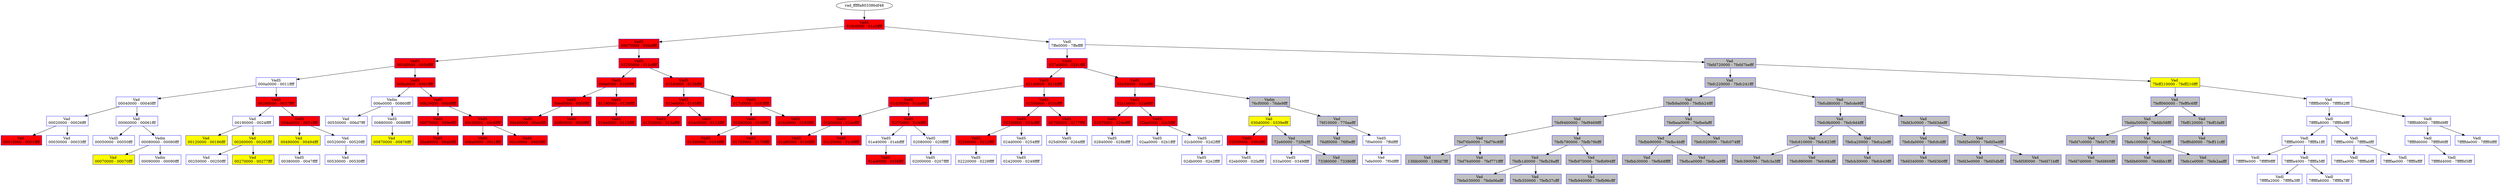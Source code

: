 /* Pid:   2324 */
digraph processtree {
graph [rankdir = "TB"];
vad_fffffa803386df48 -> vad_fffffa8033873c70
vad_fffffa8033873c70 [label = "{ VadS\n019c0000 - 01a3ffff }"shape = "record" color = "blue" style = "filled" fillcolor = "red"];
vad_fffffa8033873c70 -> vad_fffffa80338718d0
vad_fffffa80338718d0 [label = "{ VadS\n00d70000 - 00deffff }"shape = "record" color = "blue" style = "filled" fillcolor = "red"];
vad_fffffa80338718d0 -> vad_fffffa803385e940
vad_fffffa803385e940 [label = "{ VadS\n00540000 - 0054ffff }"shape = "record" color = "blue" style = "filled" fillcolor = "red"];
vad_fffffa803385e940 -> vad_fffffa8033869470
vad_fffffa8033869470 [label = "{ VadS\n000a0000 - 0011ffff }"shape = "record" color = "blue" style = "filled" fillcolor = "white"];
vad_fffffa8033869470 -> vad_fffffa803386b940
vad_fffffa803386b940 [label = "{ Vad \n00040000 - 00040fff }"shape = "record" color = "blue" style = "filled" fillcolor = "white"];
vad_fffffa803386b940 -> vad_fffffa8033871bd0
vad_fffffa8033871bd0 [label = "{ Vad \n00020000 - 00026fff }"shape = "record" color = "blue" style = "filled" fillcolor = "white"];
vad_fffffa8033871bd0 -> vad_fffffa803386cd90
vad_fffffa803386cd90 [label = "{ Vad \n00010000 - 0001ffff }"shape = "record" color = "blue" style = "filled" fillcolor = "red"];
vad_fffffa8033871bd0 -> vad_fffffa803386b220
vad_fffffa803386b220 [label = "{ Vad \n00030000 - 00033fff }"shape = "record" color = "blue" style = "filled" fillcolor = "white"];
vad_fffffa803386b940 -> vad_fffffa8033871b40
vad_fffffa8033871b40 [label = "{ Vad \n00060000 - 00061fff }"shape = "record" color = "blue" style = "filled" fillcolor = "white"];
vad_fffffa8033871b40 -> vad_fffffa80337dbfc0
vad_fffffa80337dbfc0 [label = "{ VadS\n00050000 - 00050fff }"shape = "record" color = "blue" style = "filled" fillcolor = "white"];
vad_fffffa8033871b40 -> vad_fffffa803386ee70
vad_fffffa803386ee70 [label = "{ Vadm\n00080000 - 00080fff }"shape = "record" color = "blue" style = "filled" fillcolor = "white"];
vad_fffffa803386ee70 -> vad_fffffa803386e0a0
vad_fffffa803386e0a0 [label = "{ Vad \n00070000 - 00070fff }"shape = "record" color = "blue" style = "filled" fillcolor = "yellow"];
vad_fffffa803386ee70 -> vad_fffffa80337da9f0
vad_fffffa80337da9f0 [label = "{ Vadm\n00090000 - 00090fff }"shape = "record" color = "blue" style = "filled" fillcolor = "white"];
vad_fffffa8033869470 -> vad_fffffa803386b860
vad_fffffa803386b860 [label = "{ VadS\n00280000 - 0037ffff }"shape = "record" color = "blue" style = "filled" fillcolor = "red"];
vad_fffffa803386b860 -> vad_fffffa8033871cf0
vad_fffffa8033871cf0 [label = "{ Vad \n00190000 - 0024ffff }"shape = "record" color = "blue" style = "filled" fillcolor = "white"];
vad_fffffa8033871cf0 -> vad_fffffa80337db780
vad_fffffa80337db780 [label = "{ Vad \n00120000 - 00186fff }"shape = "record" color = "blue" style = "filled" fillcolor = "yellow"];
vad_fffffa8033871cf0 -> vad_fffffa80338798c0
vad_fffffa80338798c0 [label = "{ Vad \n00260000 - 00265fff }"shape = "record" color = "blue" style = "filled" fillcolor = "yellow"];
vad_fffffa80338798c0 -> vad_fffffa8033902570
vad_fffffa8033902570 [label = "{ Vad \n00250000 - 00250fff }"shape = "record" color = "blue" style = "filled" fillcolor = "white"];
vad_fffffa80338798c0 -> vad_fffffa803388bf80
vad_fffffa803388bf80 [label = "{ Vad \n00270000 - 00277fff }"shape = "record" color = "blue" style = "filled" fillcolor = "yellow"];
vad_fffffa803386b860 -> vad_fffffa8033871880
vad_fffffa8033871880 [label = "{ VadS\n004a0000 - 0051ffff }"shape = "record" color = "blue" style = "filled" fillcolor = "red"];
vad_fffffa8033871880 -> vad_fffffa8033810400
vad_fffffa8033810400 [label = "{ Vad \n00490000 - 00494fff }"shape = "record" color = "blue" style = "filled" fillcolor = "yellow"];
vad_fffffa8033810400 -> vad_fffffa8033869190
vad_fffffa8033869190 [label = "{ VadS\n00380000 - 0047ffff }"shape = "record" color = "blue" style = "filled" fillcolor = "white"];
vad_fffffa8033871880 -> vad_fffffa8033879af0
vad_fffffa8033879af0 [label = "{ Vad \n00520000 - 00520fff }"shape = "record" color = "blue" style = "filled" fillcolor = "white"];
vad_fffffa8033879af0 -> vad_fffffa80338799d0
vad_fffffa80338799d0 [label = "{ Vad \n00530000 - 00530fff }"shape = "record" color = "blue" style = "filled" fillcolor = "white"];
vad_fffffa803385e940 -> vad_fffffa8033871740
vad_fffffa8033871740 [label = "{ VadS\n008a0000 - 0091ffff }"shape = "record" color = "blue" style = "filled" fillcolor = "red"];
vad_fffffa8033871740 -> vad_fffffa8033871010
vad_fffffa8033871010 [label = "{ Vadm\n006e0000 - 00860fff }"shape = "record" color = "blue" style = "filled" fillcolor = "white"];
vad_fffffa8033871010 -> vad_fffffa80337da100
vad_fffffa80337da100 [label = "{ Vad \n00550000 - 006d7fff }"shape = "record" color = "blue" style = "filled" fillcolor = "white"];
vad_fffffa8033871010 -> vad_fffffa8033902520
vad_fffffa8033902520 [label = "{ VadS\n00880000 - 0088ffff }"shape = "record" color = "blue" style = "filled" fillcolor = "white"];
vad_fffffa8033902520 -> vad_fffffa803388b7d0
vad_fffffa803388b7d0 [label = "{ Vad \n00870000 - 00876fff }"shape = "record" color = "blue" style = "filled" fillcolor = "yellow"];
vad_fffffa8033871740 -> vad_fffffa8033871920
vad_fffffa8033871920 [label = "{ VadS\n00b20000 - 00b9ffff }"shape = "record" color = "blue" style = "filled" fillcolor = "red"];
vad_fffffa8033871920 -> vad_fffffa803386eaa0
vad_fffffa803386eaa0 [label = "{ VadS\n00970000 - 009effff }"shape = "record" color = "blue" style = "filled" fillcolor = "red"];
vad_fffffa803386eaa0 -> vad_fffffa80338716a0
vad_fffffa80338716a0 [label = "{ VadS\n00a40000 - 00abffff }"shape = "record" color = "blue" style = "filled" fillcolor = "red"];
vad_fffffa8033871920 -> vad_fffffa8033873740
vad_fffffa8033873740 [label = "{ VadS\n00c20000 - 00c9ffff }"shape = "record" color = "blue" style = "filled" fillcolor = "red"];
vad_fffffa8033873740 -> vad_fffffa8033871650
vad_fffffa8033871650 [label = "{ VadS\n00ba0000 - 00c1ffff }"shape = "record" color = "blue" style = "filled" fillcolor = "red"];
vad_fffffa8033873740 -> vad_fffffa8033871790
vad_fffffa8033871790 [label = "{ VadS\n00cc0000 - 00d3ffff }"shape = "record" color = "blue" style = "filled" fillcolor = "red"];
vad_fffffa80338718d0 -> vad_fffffa80338717e0
vad_fffffa80338717e0 [label = "{ VadS\n01250000 - 012cffff }"shape = "record" color = "blue" style = "filled" fillcolor = "red"];
vad_fffffa80338717e0 -> vad_fffffa8033871830
vad_fffffa8033871830 [label = "{ VadS\n00fe0000 - 0105ffff }"shape = "record" color = "blue" style = "filled" fillcolor = "red"];
vad_fffffa8033871830 -> vad_fffffa80338716f0
vad_fffffa80338716f0 [label = "{ VadS\n00ed0000 - 00f4ffff }"shape = "record" color = "blue" style = "filled" fillcolor = "red"];
vad_fffffa80338716f0 -> vad_fffffa8033873bd0
vad_fffffa8033873bd0 [label = "{ VadS\n00e40000 - 00ebffff }"shape = "record" color = "blue" style = "filled" fillcolor = "red"];
vad_fffffa80338716f0 -> vad_fffffa8033804420
vad_fffffa8033804420 [label = "{ VadS\n00f60000 - 00fdffff }"shape = "record" color = "blue" style = "filled" fillcolor = "red"];
vad_fffffa8033871830 -> vad_fffffa8033871600
vad_fffffa8033871600 [label = "{ VadS\n01190000 - 0120ffff }"shape = "record" color = "blue" style = "filled" fillcolor = "red"];
vad_fffffa8033871600 -> vad_fffffa8033873c20
vad_fffffa8033873c20 [label = "{ VadS\n010e0000 - 0115ffff }"shape = "record" color = "blue" style = "filled" fillcolor = "red"];
vad_fffffa80338717e0 -> vad_fffffa8033873ae0
vad_fffffa8033873ae0 [label = "{ VadS\n01540000 - 015bffff }"shape = "record" color = "blue" style = "filled" fillcolor = "red"];
vad_fffffa8033873ae0 -> vad_fffffa8033871530
vad_fffffa8033871530 [label = "{ VadS\n013e0000 - 0145ffff }"shape = "record" color = "blue" style = "filled" fillcolor = "red"];
vad_fffffa8033871530 -> vad_fffffa8033873920
vad_fffffa8033873920 [label = "{ VadS\n01330000 - 013affff }"shape = "record" color = "blue" style = "filled" fillcolor = "red"];
vad_fffffa8033871530 -> vad_fffffa80338738d0
vad_fffffa80338738d0 [label = "{ VadS\n014c0000 - 0153ffff }"shape = "record" color = "blue" style = "filled" fillcolor = "red"];
vad_fffffa8033873ae0 -> vad_fffffa8033873cc0
vad_fffffa8033873cc0 [label = "{ VadS\n017c0000 - 0183ffff }"shape = "record" color = "blue" style = "filled" fillcolor = "red"];
vad_fffffa8033873cc0 -> vad_fffffa8033873880
vad_fffffa8033873880 [label = "{ VadS\n01680000 - 016fffff }"shape = "record" color = "blue" style = "filled" fillcolor = "red"];
vad_fffffa8033873880 -> vad_fffffa8033873fc0
vad_fffffa8033873fc0 [label = "{ VadS\n015d0000 - 0164ffff }"shape = "record" color = "blue" style = "filled" fillcolor = "red"];
vad_fffffa8033873880 -> vad_fffffa8033873600
vad_fffffa8033873600 [label = "{ VadS\n01720000 - 0179ffff }"shape = "record" color = "blue" style = "filled" fillcolor = "red"];
vad_fffffa8033873cc0 -> vad_fffffa8033873650
vad_fffffa8033873650 [label = "{ VadS\n018c0000 - 0193ffff }"shape = "record" color = "blue" style = "filled" fillcolor = "red"];
vad_fffffa8033873c70 -> vad_fffffa803386ae50
vad_fffffa803386ae50 [label = "{ Vadl\n7ffe0000 - 7ffeffff }"shape = "record" color = "blue" style = "filled" fillcolor = "white"];
vad_fffffa803386ae50 -> vad_fffffa80338737e0
vad_fffffa80338737e0 [label = "{ VadS\n027a0000 - 0281ffff }"shape = "record" color = "blue" style = "filled" fillcolor = "red"];
vad_fffffa80338737e0 -> vad_fffffa8033873a40
vad_fffffa8033873a40 [label = "{ VadS\n02140000 - 021bffff }"shape = "record" color = "blue" style = "filled" fillcolor = "red"];
vad_fffffa8033873a40 -> vad_fffffa8033873b30
vad_fffffa8033873b30 [label = "{ VadS\n01d30000 - 01daffff }"shape = "record" color = "blue" style = "filled" fillcolor = "red"];
vad_fffffa8033873b30 -> vad_fffffa8033873b80
vad_fffffa8033873b80 [label = "{ VadS\n01b50000 - 01bcffff }"shape = "record" color = "blue" style = "filled" fillcolor = "red"];
vad_fffffa8033873b80 -> vad_fffffa8033873340
vad_fffffa8033873340 [label = "{ VadS\n01a90000 - 01b0ffff }"shape = "record" color = "blue" style = "filled" fillcolor = "red"];
vad_fffffa8033873b80 -> vad_fffffa80338732f0
vad_fffffa80338732f0 [label = "{ VadS\n01c20000 - 01c9ffff }"shape = "record" color = "blue" style = "filled" fillcolor = "red"];
vad_fffffa8033873b30 -> vad_fffffa8033873a90
vad_fffffa8033873a90 [label = "{ VadS\n01f70000 - 01feffff }"shape = "record" color = "blue" style = "filled" fillcolor = "red"];
vad_fffffa8033873a90 -> vad_fffffa8033842750
vad_fffffa8033842750 [label = "{ VadS\n01e40000 - 01ebffff }"shape = "record" color = "blue" style = "filled" fillcolor = "white"];
vad_fffffa8033842750 -> vad_fffffa80338736f0
vad_fffffa80338736f0 [label = "{ VadS\n01ed0000 - 01f4ffff }"shape = "record" color = "blue" style = "filled" fillcolor = "red"];
vad_fffffa8033873a90 -> vad_fffffa80338745a0
vad_fffffa80338745a0 [label = "{ VadS\n02080000 - 020fffff }"shape = "record" color = "blue" style = "filled" fillcolor = "white"];
vad_fffffa80338745a0 -> vad_fffffa80337c6bf0
vad_fffffa80337c6bf0 [label = "{ VadS\n02000000 - 0207ffff }"shape = "record" color = "blue" style = "filled" fillcolor = "white"];
vad_fffffa8033873a40 -> vad_fffffa8033873830
vad_fffffa8033873830 [label = "{ VadS\n02550000 - 025cffff }"shape = "record" color = "blue" style = "filled" fillcolor = "red"];
vad_fffffa8033873830 -> vad_fffffa8033873970
vad_fffffa8033873970 [label = "{ VadS\n02350000 - 023cffff }"shape = "record" color = "blue" style = "filled" fillcolor = "red"];
vad_fffffa8033873970 -> vad_fffffa80338733e0
vad_fffffa80338733e0 [label = "{ VadS\n022b0000 - 0232ffff }"shape = "record" color = "blue" style = "filled" fillcolor = "red"];
vad_fffffa80338733e0 -> vad_fffffa8033741ec0
vad_fffffa8033741ec0 [label = "{ VadS\n02220000 - 0229ffff }"shape = "record" color = "blue" style = "filled" fillcolor = "white"];
vad_fffffa8033873970 -> vad_fffffa803388d630
vad_fffffa803388d630 [label = "{ VadS\n024d0000 - 0254ffff }"shape = "record" color = "blue" style = "filled" fillcolor = "white"];
vad_fffffa803388d630 -> vad_fffffa803388c7b0
vad_fffffa803388c7b0 [label = "{ VadS\n02420000 - 0249ffff }"shape = "record" color = "blue" style = "filled" fillcolor = "white"];
vad_fffffa8033873830 -> vad_fffffa80338736a0
vad_fffffa80338736a0 [label = "{ VadS\n02700000 - 0277ffff }"shape = "record" color = "blue" style = "filled" fillcolor = "red"];
vad_fffffa80338736a0 -> vad_fffffa803385c1e0
vad_fffffa803385c1e0 [label = "{ VadS\n025d0000 - 0264ffff }"shape = "record" color = "blue" style = "filled" fillcolor = "white"];
vad_fffffa80338737e0 -> vad_fffffa80338732a0
vad_fffffa80338732a0 [label = "{ VadS\n02e30000 - 02eaffff }"shape = "record" color = "blue" style = "filled" fillcolor = "red"];
vad_fffffa80338732a0 -> vad_fffffa8033873790
vad_fffffa8033873790 [label = "{ VadS\n02a10000 - 02a8ffff }"shape = "record" color = "blue" style = "filled" fillcolor = "red"];
vad_fffffa8033873790 -> vad_fffffa8033873430
vad_fffffa8033873430 [label = "{ VadS\n02970000 - 029effff }"shape = "record" color = "blue" style = "filled" fillcolor = "red"];
vad_fffffa8033873430 -> vad_fffffa80338bd9d0
vad_fffffa80338bd9d0 [label = "{ VadS\n02840000 - 028bffff }"shape = "record" color = "blue" style = "filled" fillcolor = "white"];
vad_fffffa8033873790 -> vad_fffffa8033873390
vad_fffffa8033873390 [label = "{ VadS\n02be0000 - 02c5ffff }"shape = "record" color = "blue" style = "filled" fillcolor = "red"];
vad_fffffa8033873390 -> vad_fffffa803388c0a0
vad_fffffa803388c0a0 [label = "{ VadS\n02aa0000 - 02b1ffff }"shape = "record" color = "blue" style = "filled" fillcolor = "white"];
vad_fffffa8033873390 -> vad_fffffa80338bdab0
vad_fffffa80338bdab0 [label = "{ VadS\n02cb0000 - 02d2ffff }"shape = "record" color = "blue" style = "filled" fillcolor = "white"];
vad_fffffa80338bdab0 -> vad_fffffa8033880720
vad_fffffa8033880720 [label = "{ VadS\n02db0000 - 02e2ffff }"shape = "record" color = "blue" style = "filled" fillcolor = "white"];
vad_fffffa80338732a0 -> vad_fffffa803386edd0
vad_fffffa803386edd0 [label = "{ Vadm\n76cf0000 - 76de9fff }"shape = "record" color = "blue" style = "filled" fillcolor = "gray"];
vad_fffffa803386edd0 -> vad_fffffa80338bd840
vad_fffffa80338bd840 [label = "{ Vad \n030d0000 - 0339efff }"shape = "record" color = "blue" style = "filled" fillcolor = "yellow"];
vad_fffffa80338bd840 -> vad_fffffa8033873250
vad_fffffa8033873250 [label = "{ VadS\n03050000 - 030cffff }"shape = "record" color = "blue" style = "filled" fillcolor = "red"];
vad_fffffa8033873250 -> vad_fffffa8033879870
vad_fffffa8033879870 [label = "{ VadS\n02eb0000 - 02faffff }"shape = "record" color = "blue" style = "filled" fillcolor = "white"];
vad_fffffa80338bd840 -> vad_fffffa80338714a0
vad_fffffa80338714a0 [label = "{ Vad \n72e60000 - 72f9dfff }"shape = "record" color = "blue" style = "filled" fillcolor = "gray"];
vad_fffffa80338714a0 -> vad_fffffa8033778f40
vad_fffffa8033778f40 [label = "{ VadS\n033a0000 - 0349ffff }"shape = "record" color = "blue" style = "filled" fillcolor = "white"];
vad_fffffa80338714a0 -> vad_fffffa8033871410
vad_fffffa8033871410 [label = "{ Vad \n73380000 - 73386fff }"shape = "record" color = "blue" style = "filled" fillcolor = "gray"];
vad_fffffa803386edd0 -> vad_fffffa8033869bc0
vad_fffffa8033869bc0 [label = "{ Vad \n76f10000 - 770aefff }"shape = "record" color = "blue" style = "filled" fillcolor = "gray"];
vad_fffffa8033869bc0 -> vad_fffffa803386cf80
vad_fffffa803386cf80 [label = "{ Vad \n76df0000 - 76f0efff }"shape = "record" color = "blue" style = "filled" fillcolor = "gray"];
vad_fffffa8033869bc0 -> vad_fffffa8033868ac0
vad_fffffa8033868ac0 [label = "{ VadS\n7f0e0000 - 7ffdffff }"shape = "record" color = "blue" style = "filled" fillcolor = "white"];
vad_fffffa8033868ac0 -> vad_fffffa80337db810
vad_fffffa80337db810 [label = "{ Vad \n7efe0000 - 7f0dffff }"shape = "record" color = "blue" style = "filled" fillcolor = "white"];
vad_fffffa803386ae50 -> vad_fffffa80337db5c0
vad_fffffa80337db5c0 [label = "{ Vad \n7fefd720000 - 7fefd7befff }"shape = "record" color = "blue" style = "filled" fillcolor = "gray"];
vad_fffffa80337db5c0 -> vad_fffffa80337da190
vad_fffffa80337da190 [label = "{ Vad \n7fefc220000 - 7fefc241fff }"shape = "record" color = "blue" style = "filled" fillcolor = "gray"];
vad_fffffa80337da190 -> vad_fffffa803386bac0
vad_fffffa803386bac0 [label = "{ Vad \n7fefb9a0000 - 7fefbb24fff }"shape = "record" color = "blue" style = "filled" fillcolor = "gray"];
vad_fffffa803386bac0 -> vad_fffffa803386ec10
vad_fffffa803386ec10 [label = "{ Vad \n7fef9460000 - 7fef9469fff }"shape = "record" color = "blue" style = "filled" fillcolor = "gray"];
vad_fffffa803386ec10 -> vad_fffffa803386a1e0
vad_fffffa803386a1e0 [label = "{ Vad \n7fef76b0000 - 7fef76c8fff }"shape = "record" color = "blue" style = "filled" fillcolor = "gray"];
vad_fffffa803386a1e0 -> vad_fffffa803386c8e0
vad_fffffa803386c8e0 [label = "{ Vad \n13fdb0000 - 13fdd7fff }"shape = "record" color = "blue" style = "filled" fillcolor = "gray"];
vad_fffffa803386a1e0 -> vad_fffffa80337db010
vad_fffffa80337db010 [label = "{ Vad \n7fef76d0000 - 7fef771ffff }"shape = "record" color = "blue" style = "filled" fillcolor = "gray"];
vad_fffffa803386ec10 -> vad_fffffa80337da4c0
vad_fffffa80337da4c0 [label = "{ Vad \n7fefb790000 - 7fefb79bfff }"shape = "record" color = "blue" style = "filled" fillcolor = "gray"];
vad_fffffa80337da4c0 -> vad_fffffa803388b5f0
vad_fffffa803388b5f0 [label = "{ Vad \n7fefb1d0000 - 7fefb28afff }"shape = "record" color = "blue" style = "filled" fillcolor = "gray"];
vad_fffffa803388b5f0 -> vad_fffffa80337dab60
vad_fffffa80337dab60 [label = "{ Vad \n7fefa030000 - 7fefa06afff }"shape = "record" color = "blue" style = "filled" fillcolor = "gray"];
vad_fffffa803388b5f0 -> vad_fffffa803385dd00
vad_fffffa803385dd00 [label = "{ Vad \n7fefb350000 - 7fefb37cfff }"shape = "record" color = "blue" style = "filled" fillcolor = "gray"];
vad_fffffa80337da4c0 -> vad_fffffa803386adc0
vad_fffffa803386adc0 [label = "{ Vad \n7fefb970000 - 7fefb994fff }"shape = "record" color = "blue" style = "filled" fillcolor = "gray"];
vad_fffffa803386adc0 -> vad_fffffa8033872d70
vad_fffffa8033872d70 [label = "{ Vad \n7fefb940000 - 7fefb96cfff }"shape = "record" color = "blue" style = "filled" fillcolor = "gray"];
vad_fffffa803386bac0 -> vad_fffffa80337da010
vad_fffffa80337da010 [label = "{ Vad \n7fefbea0000 - 7fefbefafff }"shape = "record" color = "blue" style = "filled" fillcolor = "gray"];
vad_fffffa80337da010 -> vad_fffffa80337daa90
vad_fffffa80337daa90 [label = "{ Vad \n7fefbb90000 - 7fefbc4bfff }"shape = "record" color = "blue" style = "filled" fillcolor = "gray"];
vad_fffffa80337daa90 -> vad_fffffa803386bb50
vad_fffffa803386bb50 [label = "{ Vad \n7fefbb30000 - 7fefbb8ffff }"shape = "record" color = "blue" style = "filled" fillcolor = "gray"];
vad_fffffa80337daa90 -> vad_fffffa80338bda20
vad_fffffa80338bda20 [label = "{ Vad \n7fefbca0000 - 7fefbca9fff }"shape = "record" color = "blue" style = "filled" fillcolor = "gray"];
vad_fffffa80337da010 -> vad_fffffa803386ece0
vad_fffffa803386ece0 [label = "{ Vad \n7fefc020000 - 7fefc074fff }"shape = "record" color = "blue" style = "filled" fillcolor = "gray"];
vad_fffffa80337da190 -> vad_fffffa803386cef0
vad_fffffa803386cef0 [label = "{ Vad \n7fefcd80000 - 7fefcde9fff }"shape = "record" color = "blue" style = "filled" fillcolor = "gray"];
vad_fffffa803386cef0 -> vad_fffffa803388c1d0
vad_fffffa803388c1d0 [label = "{ Vad \n7fefc9b0000 - 7fefc9d4fff }"shape = "record" color = "blue" style = "filled" fillcolor = "gray"];
vad_fffffa803388c1d0 -> vad_fffffa803386e010
vad_fffffa803386e010 [label = "{ Vad \n7fefc610000 - 7fefc623fff }"shape = "record" color = "blue" style = "filled" fillcolor = "gray"];
vad_fffffa803386e010 -> vad_fffffa803386a270
vad_fffffa803386a270 [label = "{ Vad \n7fefc390000 - 7fefc3a3fff }"shape = "record" color = "blue" style = "filled" fillcolor = "gray"];
vad_fffffa803386e010 -> vad_fffffa803388c800
vad_fffffa803388c800 [label = "{ Vad \n7fefc980000 - 7fefc98afff }"shape = "record" color = "blue" style = "filled" fillcolor = "gray"];
vad_fffffa803388c1d0 -> vad_fffffa80337dbbd0
vad_fffffa80337dbbd0 [label = "{ Vad \n7fefca20000 - 7fefca2efff }"shape = "record" color = "blue" style = "filled" fillcolor = "gray"];
vad_fffffa80337dbbd0 -> vad_fffffa803388c010
vad_fffffa803388c010 [label = "{ Vad \n7fefcb30000 - 7fefcb43fff }"shape = "record" color = "blue" style = "filled" fillcolor = "gray"];
vad_fffffa803386cef0 -> vad_fffffa80337dbb40
vad_fffffa80337dbb40 [label = "{ Vad \n7fefd3c0000 - 7fefd3defff }"shape = "record" color = "blue" style = "filled" fillcolor = "gray"];
vad_fffffa80337dbb40 -> vad_fffffa803386e460
vad_fffffa803386e460 [label = "{ Vad \n7fefcfa0000 - 7fefcfcdfff }"shape = "record" color = "blue" style = "filled" fillcolor = "gray"];
vad_fffffa803386e460 -> vad_fffffa803388bd90
vad_fffffa803388bd90 [label = "{ Vad \n7fefd340000 - 7fefd3b0fff }"shape = "record" color = "blue" style = "filled" fillcolor = "gray"];
vad_fffffa80337dbb40 -> vad_fffffa80337db2c0
vad_fffffa80337db2c0 [label = "{ Vad \n7fefd5e0000 - 7fefd5edfff }"shape = "record" color = "blue" style = "filled" fillcolor = "gray"];
vad_fffffa80337db2c0 -> vad_fffffa80337db650
vad_fffffa80337db650 [label = "{ Vad \n7fefd3e0000 - 7fefd5dbfff }"shape = "record" color = "blue" style = "filled" fillcolor = "gray"];
vad_fffffa80337db2c0 -> vad_fffffa80337db1a0
vad_fffffa80337db1a0 [label = "{ Vad \n7fefd5f0000 - 7fefd71bfff }"shape = "record" color = "blue" style = "filled" fillcolor = "gray"];
vad_fffffa80337db5c0 -> vad_fffffa80337dd810
vad_fffffa80337dd810 [label = "{ Vad \n7feff210000 - 7feff210fff }"shape = "record" color = "blue" style = "filled" fillcolor = "yellow"];
vad_fffffa80337dd810 -> vad_fffffa80337db530
vad_fffffa80337db530 [label = "{ Vad \n7feff060000 - 7feff0c6fff }"shape = "record" color = "blue" style = "filled" fillcolor = "gray"];
vad_fffffa80337db530 -> vad_fffffa803386e3d0
vad_fffffa803386e3d0 [label = "{ Vad \n7fefda50000 - 7fefdb58fff }"shape = "record" color = "blue" style = "filled" fillcolor = "gray"];
vad_fffffa803386e3d0 -> vad_fffffa8033868cc0
vad_fffffa8033868cc0 [label = "{ Vad \n7fefd7c0000 - 7fefd7c7fff }"shape = "record" color = "blue" style = "filled" fillcolor = "gray"];
vad_fffffa8033868cc0 -> vad_fffffa8033879a60
vad_fffffa8033879a60 [label = "{ Vad \n7fefd7d0000 - 7fefd868fff }"shape = "record" color = "blue" style = "filled" fillcolor = "gray"];
vad_fffffa803386e3d0 -> vad_fffffa803386bda0
vad_fffffa803386bda0 [label = "{ Vad \n7fefe100000 - 7fefe1d9fff }"shape = "record" color = "blue" style = "filled" fillcolor = "gray"];
vad_fffffa803386bda0 -> vad_fffffa80338caaf0
vad_fffffa80338caaf0 [label = "{ Vad \n7fefdb60000 - 7fefdbb1fff }"shape = "record" color = "blue" style = "filled" fillcolor = "gray"];
vad_fffffa803386bda0 -> vad_fffffa80337db230
vad_fffffa80337db230 [label = "{ Vad \n7fefe1e0000 - 7fefe2aafff }"shape = "record" color = "blue" style = "filled" fillcolor = "gray"];
vad_fffffa80337db530 -> vad_fffffa803386bd10
vad_fffffa803386bd10 [label = "{ Vad \n7feff120000 - 7feff1fafff }"shape = "record" color = "blue" style = "filled" fillcolor = "gray"];
vad_fffffa803386bd10 -> vad_fffffa80337db6f0
vad_fffffa80337db6f0 [label = "{ Vad \n7feff0d0000 - 7feff11cfff }"shape = "record" color = "blue" style = "filled" fillcolor = "gray"];
vad_fffffa80337dd810 -> vad_fffffa803386b2b0
vad_fffffa803386b2b0 [label = "{ Vad \n7fffffb0000 - 7fffffd2fff }"shape = "record" color = "blue" style = "filled" fillcolor = "white"];
vad_fffffa803386b2b0 -> vad_fffffa803388c890
vad_fffffa803388c890 [label = "{ Vadl\n7fffffa8000 - 7fffffa9fff }"shape = "record" color = "blue" style = "filled" fillcolor = "white"];
vad_fffffa803388c890 -> vad_fffffa803389a560
vad_fffffa803389a560 [label = "{ Vadl\n7fffffa0000 - 7fffffa1fff }"shape = "record" color = "blue" style = "filled" fillcolor = "white"];
vad_fffffa803389a560 -> vad_fffffa803388c9d0
vad_fffffa803388c9d0 [label = "{ Vadl\n7fffff9e000 - 7fffff9ffff }"shape = "record" color = "blue" style = "filled" fillcolor = "white"];
vad_fffffa803389a560 -> vad_fffffa80338804b0
vad_fffffa80338804b0 [label = "{ Vadl\n7fffffa4000 - 7fffffa5fff }"shape = "record" color = "blue" style = "filled" fillcolor = "white"];
vad_fffffa80338804b0 -> vad_fffffa80336a2630
vad_fffffa80336a2630 [label = "{ Vadl\n7fffffa2000 - 7fffffa3fff }"shape = "record" color = "blue" style = "filled" fillcolor = "white"];
vad_fffffa80338804b0 -> vad_fffffa80338808e0
vad_fffffa80338808e0 [label = "{ Vadl\n7fffffa6000 - 7fffffa7fff }"shape = "record" color = "blue" style = "filled" fillcolor = "white"];
vad_fffffa803388c890 -> vad_fffffa80337c6c40
vad_fffffa80337c6c40 [label = "{ Vadl\n7fffffac000 - 7fffffadfff }"shape = "record" color = "blue" style = "filled" fillcolor = "white"];
vad_fffffa80337c6c40 -> vad_fffffa8033804470
vad_fffffa8033804470 [label = "{ Vadl\n7fffffaa000 - 7fffffabfff }"shape = "record" color = "blue" style = "filled" fillcolor = "white"];
vad_fffffa80337c6c40 -> vad_fffffa8031016730
vad_fffffa8031016730 [label = "{ Vadl\n7fffffae000 - 7fffffaffff }"shape = "record" color = "blue" style = "filled" fillcolor = "white"];
vad_fffffa803386b2b0 -> vad_fffffa8032543d40
vad_fffffa8032543d40 [label = "{ Vadl\n7fffffd8000 - 7fffffd9fff }"shape = "record" color = "blue" style = "filled" fillcolor = "white"];
vad_fffffa8032543d40 -> vad_fffffa80337dd8a0
vad_fffffa80337dd8a0 [label = "{ Vadl\n7fffffd6000 - 7fffffd6fff }"shape = "record" color = "blue" style = "filled" fillcolor = "white"];
vad_fffffa80337dd8a0 -> vad_fffffa80337dd940
vad_fffffa80337dd940 [label = "{ Vadl\n7fffffd4000 - 7fffffd5fff }"shape = "record" color = "blue" style = "filled" fillcolor = "white"];
vad_fffffa8032543d40 -> vad_fffffa8033868d50
vad_fffffa8033868d50 [label = "{ Vadl\n7fffffde000 - 7fffffdffff }"shape = "record" color = "blue" style = "filled" fillcolor = "white"];
}
